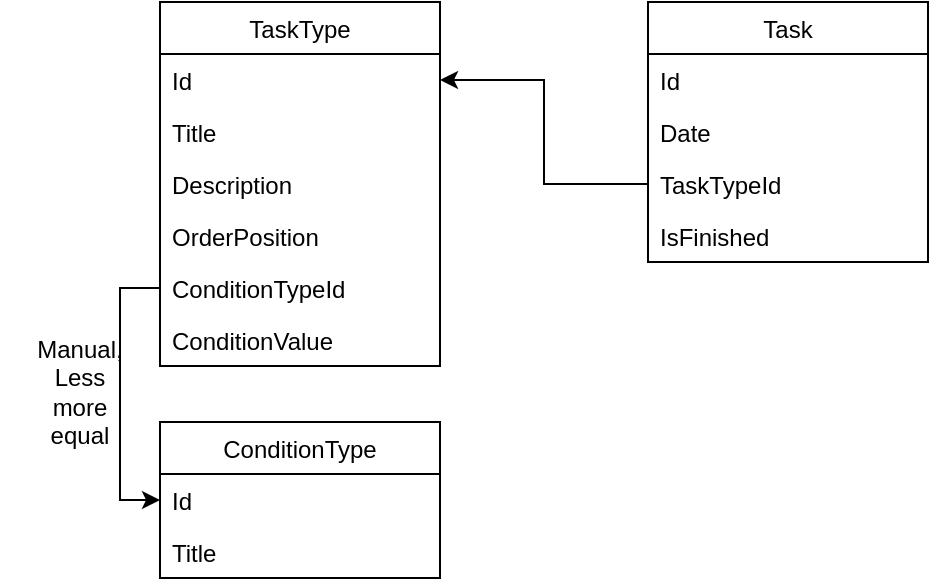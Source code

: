<mxfile version="20.8.1" type="device" pages="2"><diagram id="H4GCohJJEvr8K6pHoEXt" name="База данных"><mxGraphModel dx="735" dy="392" grid="1" gridSize="10" guides="1" tooltips="1" connect="1" arrows="1" fold="1" page="1" pageScale="1" pageWidth="827" pageHeight="1169" math="0" shadow="0"><root><mxCell id="0"/><mxCell id="1" parent="0"/><mxCell id="bHhsuxpg-FDqWzc0ktI4-6" value="TaskType" style="swimlane;fontStyle=0;childLayout=stackLayout;horizontal=1;startSize=26;fillColor=none;horizontalStack=0;resizeParent=1;resizeParentMax=0;resizeLast=0;collapsible=1;marginBottom=0;" vertex="1" parent="1"><mxGeometry x="100" y="30" width="140" height="182" as="geometry"/></mxCell><mxCell id="bHhsuxpg-FDqWzc0ktI4-7" value="Id" style="text;strokeColor=none;fillColor=none;align=left;verticalAlign=top;spacingLeft=4;spacingRight=4;overflow=hidden;rotatable=0;points=[[0,0.5],[1,0.5]];portConstraint=eastwest;" vertex="1" parent="bHhsuxpg-FDqWzc0ktI4-6"><mxGeometry y="26" width="140" height="26" as="geometry"/></mxCell><mxCell id="bHhsuxpg-FDqWzc0ktI4-12" value="Title" style="text;strokeColor=none;fillColor=none;align=left;verticalAlign=top;spacingLeft=4;spacingRight=4;overflow=hidden;rotatable=0;points=[[0,0.5],[1,0.5]];portConstraint=eastwest;" vertex="1" parent="bHhsuxpg-FDqWzc0ktI4-6"><mxGeometry y="52" width="140" height="26" as="geometry"/></mxCell><mxCell id="bHhsuxpg-FDqWzc0ktI4-8" value="Description" style="text;strokeColor=none;fillColor=none;align=left;verticalAlign=top;spacingLeft=4;spacingRight=4;overflow=hidden;rotatable=0;points=[[0,0.5],[1,0.5]];portConstraint=eastwest;" vertex="1" parent="bHhsuxpg-FDqWzc0ktI4-6"><mxGeometry y="78" width="140" height="26" as="geometry"/></mxCell><mxCell id="bHhsuxpg-FDqWzc0ktI4-20" value="OrderPosition" style="text;strokeColor=none;fillColor=none;align=left;verticalAlign=top;spacingLeft=4;spacingRight=4;overflow=hidden;rotatable=0;points=[[0,0.5],[1,0.5]];portConstraint=eastwest;" vertex="1" parent="bHhsuxpg-FDqWzc0ktI4-6"><mxGeometry y="104" width="140" height="26" as="geometry"/></mxCell><mxCell id="bHhsuxpg-FDqWzc0ktI4-23" value="ConditionTypeId" style="text;strokeColor=none;fillColor=none;align=left;verticalAlign=top;spacingLeft=4;spacingRight=4;overflow=hidden;rotatable=0;points=[[0,0.5],[1,0.5]];portConstraint=eastwest;" vertex="1" parent="bHhsuxpg-FDqWzc0ktI4-6"><mxGeometry y="130" width="140" height="26" as="geometry"/></mxCell><mxCell id="bHhsuxpg-FDqWzc0ktI4-32" value="ConditionValue" style="text;strokeColor=none;fillColor=none;align=left;verticalAlign=top;spacingLeft=4;spacingRight=4;overflow=hidden;rotatable=0;points=[[0,0.5],[1,0.5]];portConstraint=eastwest;" vertex="1" parent="bHhsuxpg-FDqWzc0ktI4-6"><mxGeometry y="156" width="140" height="26" as="geometry"/></mxCell><mxCell id="bHhsuxpg-FDqWzc0ktI4-14" value="Task" style="swimlane;fontStyle=0;childLayout=stackLayout;horizontal=1;startSize=26;fillColor=none;horizontalStack=0;resizeParent=1;resizeParentMax=0;resizeLast=0;collapsible=1;marginBottom=0;" vertex="1" parent="1"><mxGeometry x="344" y="30" width="140" height="130" as="geometry"/></mxCell><mxCell id="bHhsuxpg-FDqWzc0ktI4-15" value="Id" style="text;strokeColor=none;fillColor=none;align=left;verticalAlign=top;spacingLeft=4;spacingRight=4;overflow=hidden;rotatable=0;points=[[0,0.5],[1,0.5]];portConstraint=eastwest;" vertex="1" parent="bHhsuxpg-FDqWzc0ktI4-14"><mxGeometry y="26" width="140" height="26" as="geometry"/></mxCell><mxCell id="bHhsuxpg-FDqWzc0ktI4-16" value="Date" style="text;strokeColor=none;fillColor=none;align=left;verticalAlign=top;spacingLeft=4;spacingRight=4;overflow=hidden;rotatable=0;points=[[0,0.5],[1,0.5]];portConstraint=eastwest;" vertex="1" parent="bHhsuxpg-FDqWzc0ktI4-14"><mxGeometry y="52" width="140" height="26" as="geometry"/></mxCell><mxCell id="bHhsuxpg-FDqWzc0ktI4-17" value="TaskTypeId" style="text;strokeColor=none;fillColor=none;align=left;verticalAlign=top;spacingLeft=4;spacingRight=4;overflow=hidden;rotatable=0;points=[[0,0.5],[1,0.5]];portConstraint=eastwest;" vertex="1" parent="bHhsuxpg-FDqWzc0ktI4-14"><mxGeometry y="78" width="140" height="26" as="geometry"/></mxCell><mxCell id="bHhsuxpg-FDqWzc0ktI4-18" value="IsFinished" style="text;strokeColor=none;fillColor=none;align=left;verticalAlign=top;spacingLeft=4;spacingRight=4;overflow=hidden;rotatable=0;points=[[0,0.5],[1,0.5]];portConstraint=eastwest;" vertex="1" parent="bHhsuxpg-FDqWzc0ktI4-14"><mxGeometry y="104" width="140" height="26" as="geometry"/></mxCell><mxCell id="bHhsuxpg-FDqWzc0ktI4-22" style="edgeStyle=orthogonalEdgeStyle;rounded=0;orthogonalLoop=1;jettySize=auto;html=1;exitX=0;exitY=0.5;exitDx=0;exitDy=0;entryX=1;entryY=0.5;entryDx=0;entryDy=0;" edge="1" parent="1" source="bHhsuxpg-FDqWzc0ktI4-17" target="bHhsuxpg-FDqWzc0ktI4-7"><mxGeometry relative="1" as="geometry"/></mxCell><mxCell id="bHhsuxpg-FDqWzc0ktI4-24" value="ConditionType" style="swimlane;fontStyle=0;childLayout=stackLayout;horizontal=1;startSize=26;fillColor=none;horizontalStack=0;resizeParent=1;resizeParentMax=0;resizeLast=0;collapsible=1;marginBottom=0;" vertex="1" parent="1"><mxGeometry x="100" y="240" width="140" height="78" as="geometry"/></mxCell><mxCell id="bHhsuxpg-FDqWzc0ktI4-25" value="Id" style="text;strokeColor=none;fillColor=none;align=left;verticalAlign=top;spacingLeft=4;spacingRight=4;overflow=hidden;rotatable=0;points=[[0,0.5],[1,0.5]];portConstraint=eastwest;" vertex="1" parent="bHhsuxpg-FDqWzc0ktI4-24"><mxGeometry y="26" width="140" height="26" as="geometry"/></mxCell><mxCell id="bHhsuxpg-FDqWzc0ktI4-26" value="Title" style="text;strokeColor=none;fillColor=none;align=left;verticalAlign=top;spacingLeft=4;spacingRight=4;overflow=hidden;rotatable=0;points=[[0,0.5],[1,0.5]];portConstraint=eastwest;" vertex="1" parent="bHhsuxpg-FDqWzc0ktI4-24"><mxGeometry y="52" width="140" height="26" as="geometry"/></mxCell><mxCell id="bHhsuxpg-FDqWzc0ktI4-30" value="Manual,&lt;br&gt;Less&lt;br&gt;more&lt;br&gt;equal" style="text;html=1;strokeColor=none;fillColor=none;align=center;verticalAlign=middle;whiteSpace=wrap;rounded=0;" vertex="1" parent="1"><mxGeometry x="20" y="220" width="80" height="10" as="geometry"/></mxCell><mxCell id="bHhsuxpg-FDqWzc0ktI4-33" style="edgeStyle=orthogonalEdgeStyle;rounded=0;orthogonalLoop=1;jettySize=auto;html=1;exitX=0;exitY=0.5;exitDx=0;exitDy=0;entryX=0;entryY=0.5;entryDx=0;entryDy=0;" edge="1" parent="1" source="bHhsuxpg-FDqWzc0ktI4-23" target="bHhsuxpg-FDqWzc0ktI4-25"><mxGeometry relative="1" as="geometry"/></mxCell></root></mxGraphModel></diagram><diagram id="z6zWxOXAX1sjsMcDVcaR" name="Use case"><mxGraphModel dx="819" dy="437" grid="1" gridSize="10" guides="1" tooltips="1" connect="1" arrows="1" fold="1" page="1" pageScale="1" pageWidth="827" pageHeight="1169" math="0" shadow="0"><root><mxCell id="0"/><mxCell id="1" parent="0"/><mxCell id="f7CD_qH7Q2yGHVlO4riz-16" style="edgeStyle=orthogonalEdgeStyle;rounded=0;orthogonalLoop=1;jettySize=auto;html=1;exitX=0.5;exitY=0.5;exitDx=0;exitDy=0;exitPerimeter=0;entryX=0;entryY=0.5;entryDx=0;entryDy=0;" edge="1" parent="1" source="f7CD_qH7Q2yGHVlO4riz-1" target="f7CD_qH7Q2yGHVlO4riz-8"><mxGeometry relative="1" as="geometry"/></mxCell><mxCell id="f7CD_qH7Q2yGHVlO4riz-19" style="edgeStyle=none;rounded=0;orthogonalLoop=1;jettySize=auto;html=1;exitX=0.5;exitY=0.5;exitDx=0;exitDy=0;exitPerimeter=0;entryX=0;entryY=0.5;entryDx=0;entryDy=0;strokeColor=default;" edge="1" parent="1" source="f7CD_qH7Q2yGHVlO4riz-1" target="f7CD_qH7Q2yGHVlO4riz-17"><mxGeometry relative="1" as="geometry"/></mxCell><mxCell id="f7CD_qH7Q2yGHVlO4riz-23" style="edgeStyle=none;rounded=0;orthogonalLoop=1;jettySize=auto;html=1;exitX=0.5;exitY=0.5;exitDx=0;exitDy=0;exitPerimeter=0;entryX=0;entryY=0.5;entryDx=0;entryDy=0;strokeColor=default;" edge="1" parent="1" source="f7CD_qH7Q2yGHVlO4riz-1" target="f7CD_qH7Q2yGHVlO4riz-22"><mxGeometry relative="1" as="geometry"/></mxCell><mxCell id="f7CD_qH7Q2yGHVlO4riz-27" style="edgeStyle=none;rounded=0;orthogonalLoop=1;jettySize=auto;html=1;exitX=0.5;exitY=0.5;exitDx=0;exitDy=0;exitPerimeter=0;entryX=0;entryY=0.5;entryDx=0;entryDy=0;strokeColor=default;" edge="1" parent="1" source="f7CD_qH7Q2yGHVlO4riz-1" target="f7CD_qH7Q2yGHVlO4riz-26"><mxGeometry relative="1" as="geometry"/></mxCell><mxCell id="f7CD_qH7Q2yGHVlO4riz-1" value="Юзверь" style="shape=umlActor;verticalLabelPosition=bottom;verticalAlign=top;html=1;outlineConnect=0;" vertex="1" parent="1"><mxGeometry x="100" y="240" width="30" height="60" as="geometry"/></mxCell><mxCell id="f7CD_qH7Q2yGHVlO4riz-20" style="edgeStyle=none;rounded=0;orthogonalLoop=1;jettySize=auto;html=1;exitX=0.5;exitY=0.5;exitDx=0;exitDy=0;exitPerimeter=0;entryX=0;entryY=0.5;entryDx=0;entryDy=0;strokeColor=default;" edge="1" parent="1" source="f7CD_qH7Q2yGHVlO4riz-3" target="f7CD_qH7Q2yGHVlO4riz-17"><mxGeometry relative="1" as="geometry"/></mxCell><mxCell id="f7CD_qH7Q2yGHVlO4riz-21" value="Если условие &lt;br&gt;выполнено" style="edgeLabel;html=1;align=center;verticalAlign=middle;resizable=0;points=[];rotation=-45;" vertex="1" connectable="0" parent="f7CD_qH7Q2yGHVlO4riz-20"><mxGeometry x="0.101" y="-1" relative="1" as="geometry"><mxPoint x="-17" y="-8" as="offset"/></mxGeometry></mxCell><mxCell id="f7CD_qH7Q2yGHVlO4riz-25" style="edgeStyle=none;rounded=0;orthogonalLoop=1;jettySize=auto;html=1;exitX=0.5;exitY=0.5;exitDx=0;exitDy=0;exitPerimeter=0;entryX=0;entryY=0.5;entryDx=0;entryDy=0;strokeColor=default;" edge="1" parent="1" source="f7CD_qH7Q2yGHVlO4riz-3" target="f7CD_qH7Q2yGHVlO4riz-24"><mxGeometry relative="1" as="geometry"/></mxCell><mxCell id="f7CD_qH7Q2yGHVlO4riz-3" value="Система" style="shape=umlActor;verticalLabelPosition=bottom;verticalAlign=top;html=1;outlineConnect=0;" vertex="1" parent="1"><mxGeometry x="100" y="400" width="30" height="60" as="geometry"/></mxCell><mxCell id="f7CD_qH7Q2yGHVlO4riz-8" value="Добавить задачу" style="ellipse;whiteSpace=wrap;html=1;" vertex="1" parent="1"><mxGeometry x="230" y="250" width="120" height="40" as="geometry"/></mxCell><mxCell id="f7CD_qH7Q2yGHVlO4riz-9" value="Удалить задачу" style="ellipse;whiteSpace=wrap;html=1;" vertex="1" parent="1"><mxGeometry x="440" y="190" width="120" height="40" as="geometry"/></mxCell><mxCell id="f7CD_qH7Q2yGHVlO4riz-10" value="Редактировать задачу" style="ellipse;whiteSpace=wrap;html=1;" vertex="1" parent="1"><mxGeometry x="440" y="250" width="120" height="40" as="geometry"/></mxCell><mxCell id="f7CD_qH7Q2yGHVlO4riz-14" value="Extends" style="endArrow=open;endSize=12;dashed=1;html=1;rounded=0;exitX=1;exitY=0.5;exitDx=0;exitDy=0;entryX=0;entryY=0.5;entryDx=0;entryDy=0;" edge="1" parent="1" source="f7CD_qH7Q2yGHVlO4riz-8" target="f7CD_qH7Q2yGHVlO4riz-9"><mxGeometry width="160" relative="1" as="geometry"><mxPoint x="330" y="320" as="sourcePoint"/><mxPoint x="490" y="320" as="targetPoint"/></mxGeometry></mxCell><mxCell id="f7CD_qH7Q2yGHVlO4riz-15" value="Extends" style="endArrow=open;endSize=12;dashed=1;html=1;rounded=0;exitX=1;exitY=0.5;exitDx=0;exitDy=0;entryX=0;entryY=0.5;entryDx=0;entryDy=0;" edge="1" parent="1" source="f7CD_qH7Q2yGHVlO4riz-8" target="f7CD_qH7Q2yGHVlO4riz-10"><mxGeometry width="160" relative="1" as="geometry"><mxPoint x="360" y="280" as="sourcePoint"/><mxPoint x="390" y="230" as="targetPoint"/></mxGeometry></mxCell><mxCell id="f7CD_qH7Q2yGHVlO4riz-17" value="Отметить выполнение" style="ellipse;whiteSpace=wrap;html=1;" vertex="1" parent="1"><mxGeometry x="230" y="300" width="120" height="40" as="geometry"/></mxCell><mxCell id="f7CD_qH7Q2yGHVlO4riz-22" value="Посмотреть историю по датам" style="ellipse;whiteSpace=wrap;html=1;" vertex="1" parent="1"><mxGeometry x="220" y="180" width="140" height="50" as="geometry"/></mxCell><mxCell id="f7CD_qH7Q2yGHVlO4riz-24" value="Создать список задач на день" style="ellipse;whiteSpace=wrap;html=1;" vertex="1" parent="1"><mxGeometry x="220" y="360" width="140" height="50" as="geometry"/></mxCell><mxCell id="f7CD_qH7Q2yGHVlO4riz-26" value="Изменить порядок вывода" style="ellipse;whiteSpace=wrap;html=1;" vertex="1" parent="1"><mxGeometry x="220" y="120" width="140" height="50" as="geometry"/></mxCell><mxCell id="f7CD_qH7Q2yGHVlO4riz-28" value="Сортировка&lt;br&gt;и фильтрация" style="ellipse;whiteSpace=wrap;html=1;" vertex="1" parent="1"><mxGeometry x="440" y="120" width="120" height="40" as="geometry"/></mxCell><mxCell id="f7CD_qH7Q2yGHVlO4riz-29" value="Extends" style="endArrow=open;endSize=12;dashed=1;html=1;rounded=0;exitX=1;exitY=0.5;exitDx=0;exitDy=0;entryX=0;entryY=0.5;entryDx=0;entryDy=0;" edge="1" parent="1" source="f7CD_qH7Q2yGHVlO4riz-26" target="f7CD_qH7Q2yGHVlO4riz-28"><mxGeometry width="160" relative="1" as="geometry"><mxPoint x="360" y="280" as="sourcePoint"/><mxPoint x="450" y="220" as="targetPoint"/></mxGeometry></mxCell></root></mxGraphModel></diagram></mxfile>